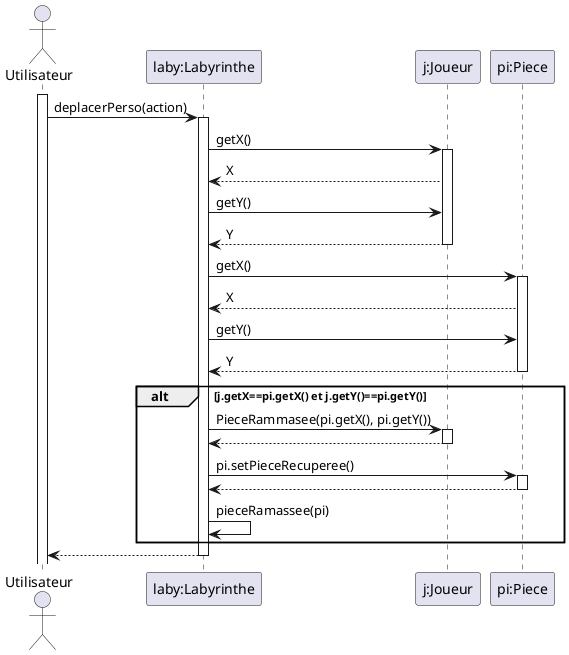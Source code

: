 @startuml

actor Utilisateur
participant "laby:Labyrinthe" as laby
participant "j:Joueur" as J
participant "pi:Piece" as P

activate Utilisateur
Utilisateur -> laby : deplacerPerso(action)
activate laby
laby -> J : getX()
activate J
J --> laby : X
laby -> J : getY()
J --> laby : Y
deactivate J
laby -> P : getX()
activate P
P --> laby : X
laby -> P : getY()
P --> laby : Y
deactivate P
alt j.getX==pi.getX() et j.getY()==pi.getY()
    laby -> J : PieceRammasee(pi.getX(), pi.getY())
    activate J
    laby <-- J:
    deactivate J
    laby -> P : pi.setPieceRecuperee()
    activate P
    laby <-- P
    deactivate P
    laby -> laby : pieceRamassee(pi)
end
laby --> Utilisateur
deactivate laby

@enduml